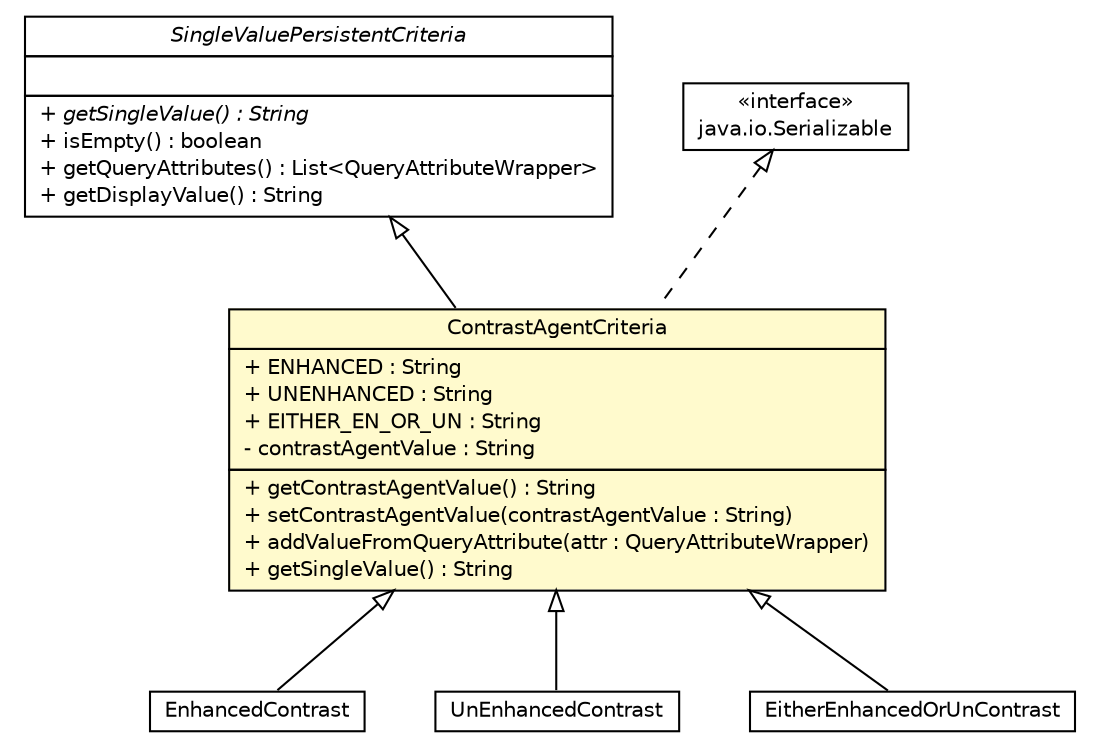 #!/usr/local/bin/dot
#
# Class diagram 
# Generated by UmlGraph version 4.8 (http://www.spinellis.gr/sw/umlgraph)
#

digraph G {
	edge [fontname="Helvetica",fontsize=10,labelfontname="Helvetica",labelfontsize=10];
	node [fontname="Helvetica",fontsize=10,shape=plaintext];
	// gov.nih.nci.ncia.criteria.ContrastAgentCriteria
	c9372 [label=<<table border="0" cellborder="1" cellspacing="0" cellpadding="2" port="p" bgcolor="lemonChiffon" href="./ContrastAgentCriteria.html">
		<tr><td><table border="0" cellspacing="0" cellpadding="1">
			<tr><td> ContrastAgentCriteria </td></tr>
		</table></td></tr>
		<tr><td><table border="0" cellspacing="0" cellpadding="1">
			<tr><td align="left"> + ENHANCED : String </td></tr>
			<tr><td align="left"> + UNENHANCED : String </td></tr>
			<tr><td align="left"> + EITHER_EN_OR_UN : String </td></tr>
			<tr><td align="left"> - contrastAgentValue : String </td></tr>
		</table></td></tr>
		<tr><td><table border="0" cellspacing="0" cellpadding="1">
			<tr><td align="left"> + getContrastAgentValue() : String </td></tr>
			<tr><td align="left"> + setContrastAgentValue(contrastAgentValue : String) </td></tr>
			<tr><td align="left"> + addValueFromQueryAttribute(attr : QueryAttributeWrapper) </td></tr>
			<tr><td align="left"> + getSingleValue() : String </td></tr>
		</table></td></tr>
		</table>>, fontname="Helvetica", fontcolor="black", fontsize=10.0];
	// gov.nih.nci.ncia.criteria.ContrastAgentCriteria.EnhancedContrast
	c9373 [label=<<table border="0" cellborder="1" cellspacing="0" cellpadding="2" port="p" href="./ContrastAgentCriteria.EnhancedContrast.html">
		<tr><td><table border="0" cellspacing="0" cellpadding="1">
			<tr><td> EnhancedContrast </td></tr>
		</table></td></tr>
		</table>>, fontname="Helvetica", fontcolor="black", fontsize=10.0];
	// gov.nih.nci.ncia.criteria.ContrastAgentCriteria.UnEnhancedContrast
	c9374 [label=<<table border="0" cellborder="1" cellspacing="0" cellpadding="2" port="p" href="./ContrastAgentCriteria.UnEnhancedContrast.html">
		<tr><td><table border="0" cellspacing="0" cellpadding="1">
			<tr><td> UnEnhancedContrast </td></tr>
		</table></td></tr>
		</table>>, fontname="Helvetica", fontcolor="black", fontsize=10.0];
	// gov.nih.nci.ncia.criteria.ContrastAgentCriteria.EitherEnhancedOrUnContrast
	c9375 [label=<<table border="0" cellborder="1" cellspacing="0" cellpadding="2" port="p" href="./ContrastAgentCriteria.EitherEnhancedOrUnContrast.html">
		<tr><td><table border="0" cellspacing="0" cellpadding="1">
			<tr><td> EitherEnhancedOrUnContrast </td></tr>
		</table></td></tr>
		</table>>, fontname="Helvetica", fontcolor="black", fontsize=10.0];
	// gov.nih.nci.ncia.criteria.SingleValuePersistentCriteria
	c9400 [label=<<table border="0" cellborder="1" cellspacing="0" cellpadding="2" port="p" href="./SingleValuePersistentCriteria.html">
		<tr><td><table border="0" cellspacing="0" cellpadding="1">
			<tr><td><font face="Helvetica-Oblique"> SingleValuePersistentCriteria </font></td></tr>
		</table></td></tr>
		<tr><td><table border="0" cellspacing="0" cellpadding="1">
			<tr><td align="left">  </td></tr>
		</table></td></tr>
		<tr><td><table border="0" cellspacing="0" cellpadding="1">
			<tr><td align="left"><font face="Helvetica-Oblique" point-size="10.0"> + getSingleValue() : String </font></td></tr>
			<tr><td align="left"> + isEmpty() : boolean </td></tr>
			<tr><td align="left"> + getQueryAttributes() : List&lt;QueryAttributeWrapper&gt; </td></tr>
			<tr><td align="left"> + getDisplayValue() : String </td></tr>
		</table></td></tr>
		</table>>, fontname="Helvetica", fontcolor="black", fontsize=10.0];
	//gov.nih.nci.ncia.criteria.ContrastAgentCriteria extends gov.nih.nci.ncia.criteria.SingleValuePersistentCriteria
	c9400:p -> c9372:p [dir=back,arrowtail=empty];
	//gov.nih.nci.ncia.criteria.ContrastAgentCriteria implements java.io.Serializable
	c9614:p -> c9372:p [dir=back,arrowtail=empty,style=dashed];
	//gov.nih.nci.ncia.criteria.ContrastAgentCriteria.EnhancedContrast extends gov.nih.nci.ncia.criteria.ContrastAgentCriteria
	c9372:p -> c9373:p [dir=back,arrowtail=empty];
	//gov.nih.nci.ncia.criteria.ContrastAgentCriteria.UnEnhancedContrast extends gov.nih.nci.ncia.criteria.ContrastAgentCriteria
	c9372:p -> c9374:p [dir=back,arrowtail=empty];
	//gov.nih.nci.ncia.criteria.ContrastAgentCriteria.EitherEnhancedOrUnContrast extends gov.nih.nci.ncia.criteria.ContrastAgentCriteria
	c9372:p -> c9375:p [dir=back,arrowtail=empty];
	// java.io.Serializable
	c9614 [label=<<table border="0" cellborder="1" cellspacing="0" cellpadding="2" port="p" href="http://java.sun.com/j2se/1.4.2/docs/api/java/io/Serializable.html">
		<tr><td><table border="0" cellspacing="0" cellpadding="1">
			<tr><td> &laquo;interface&raquo; </td></tr>
			<tr><td> java.io.Serializable </td></tr>
		</table></td></tr>
		</table>>, fontname="Helvetica", fontcolor="black", fontsize=10.0];
}

